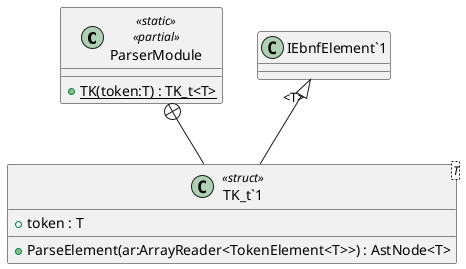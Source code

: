 @startuml
class ParserModule <<static>> <<partial>> {
    + {static} TK(token:T) : TK_t<T>
}
class "TK_t`1"<T> <<struct>> {
    + token : T
    + ParseElement(ar:ArrayReader<TokenElement<T>>) : AstNode<T>
}
ParserModule +-- "TK_t`1"
"IEbnfElement`1" "<T>" <|-- "TK_t`1"
@enduml
